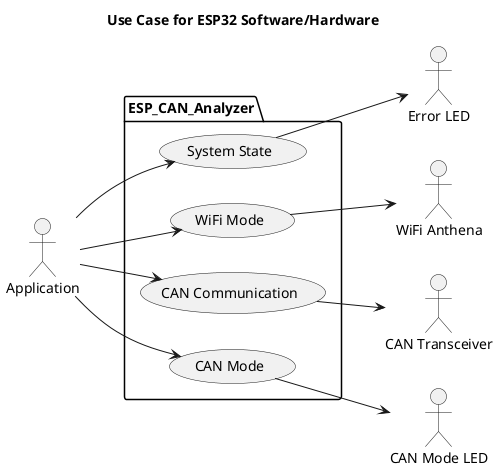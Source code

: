 @startuml
title Use Case for ESP32 Software/Hardware
left to right direction

package ESP_CAN_Analyzer{
    usecase "System State" as UC1
    usecase "WiFi Mode" as UC2
    usecase "CAN Communication" as UC3
    usecase "CAN Mode" as UC4
}

actor "Error LED" as error
actor "CAN Mode LED" as CANMode
actor "CAN Transceiver" as Transceiver
actor "WiFi Anthena" as Wifi
actor "Application" as app

app --> UC1
app --> UC2
app --> UC3
app --> UC4

UC1 --> error
UC2 --> Wifi
UC3 --> Transceiver
UC4 --> CANMode

@enduml